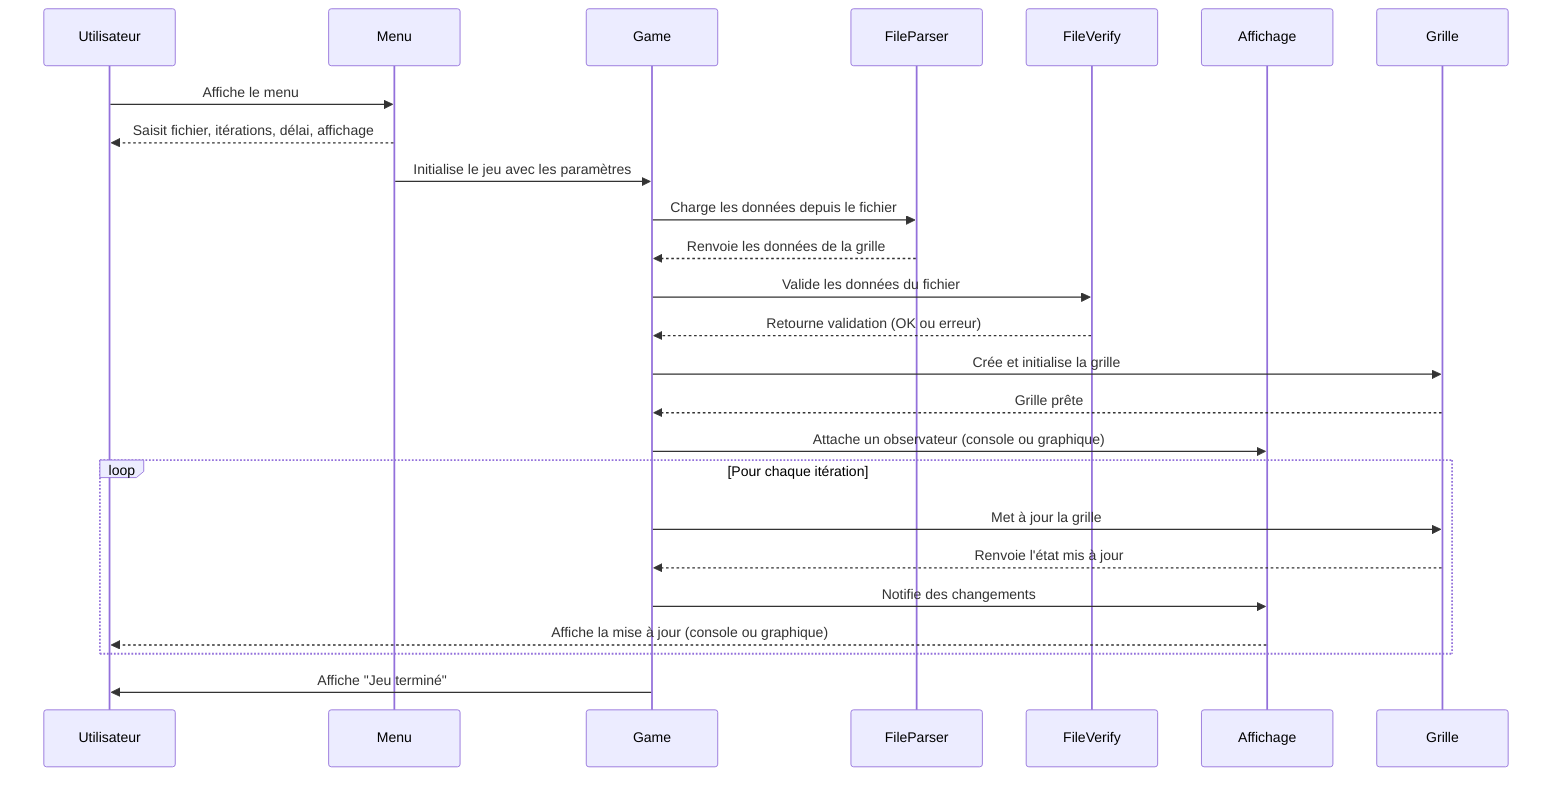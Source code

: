 sequenceDiagram
    participant User as Utilisateur
    participant Menu as Menu
    participant Game as Game
    participant FileParser as FileParser
    participant FileVerify as FileVerify
    participant Observer as Affichage
    participant Grid as Grille

    %% Étape 1 : Interaction utilisateur
    User ->> Menu: Affiche le menu
    Menu -->> User: Saisit fichier, itérations, délai, affichage
    Menu ->> Game: Initialise le jeu avec les paramètres

    %% Étape 2 : Chargement des données
    Game ->> FileParser: Charge les données depuis le fichier
    FileParser -->> Game: Renvoie les données de la grille
    Game ->> FileVerify: Valide les données du fichier
    FileVerify -->> Game: Retourne validation (OK ou erreur)

    %% Étape 3 : Initialisation de la grille
    Game ->> Grid: Crée et initialise la grille
    Grid -->> Game: Grille prête
    Game ->> Observer: Attache un observateur (console ou graphique)

    %% Étape 4 : Exécution d'une itération
    loop Pour chaque itération
        Game ->> Grid: Met à jour la grille
        Grid -->> Game: Renvoie l'état mis à jour
        Game ->> Observer: Notifie des changements
        Observer -->> User: Affiche la mise à jour (console ou graphique)
    end

    %% Étape 5 : Fin du jeu
    Game ->> User: Affiche "Jeu terminé"